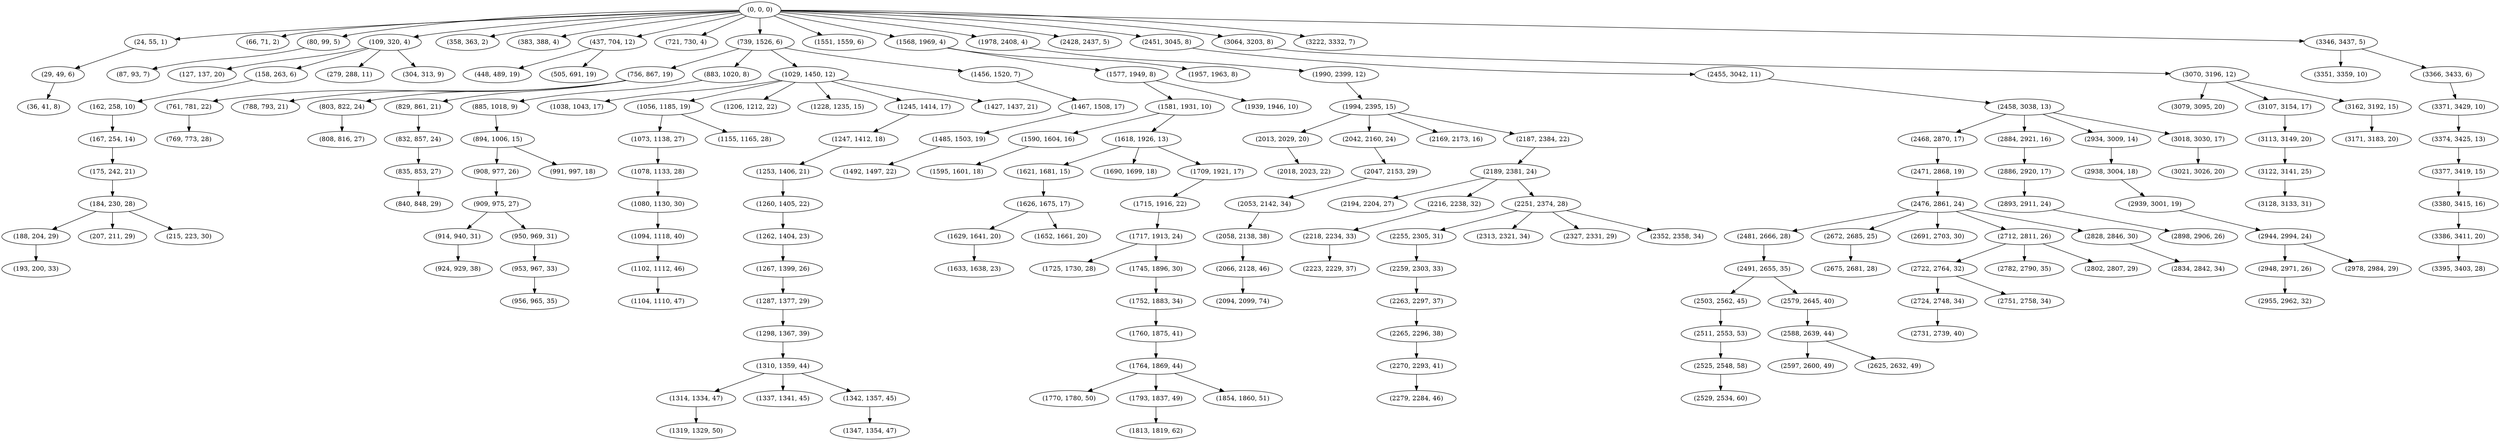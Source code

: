 digraph tree {
    "(0, 0, 0)";
    "(24, 55, 1)";
    "(29, 49, 6)";
    "(36, 41, 8)";
    "(66, 71, 2)";
    "(80, 99, 5)";
    "(87, 93, 7)";
    "(109, 320, 4)";
    "(127, 137, 20)";
    "(158, 263, 6)";
    "(162, 258, 10)";
    "(167, 254, 14)";
    "(175, 242, 21)";
    "(184, 230, 28)";
    "(188, 204, 29)";
    "(193, 200, 33)";
    "(207, 211, 29)";
    "(215, 223, 30)";
    "(279, 288, 11)";
    "(304, 313, 9)";
    "(358, 363, 2)";
    "(383, 388, 4)";
    "(437, 704, 12)";
    "(448, 489, 19)";
    "(505, 691, 19)";
    "(721, 730, 4)";
    "(739, 1526, 6)";
    "(756, 867, 19)";
    "(761, 781, 22)";
    "(769, 773, 28)";
    "(788, 793, 21)";
    "(803, 822, 24)";
    "(808, 816, 27)";
    "(829, 861, 21)";
    "(832, 857, 24)";
    "(835, 853, 27)";
    "(840, 848, 29)";
    "(883, 1020, 8)";
    "(885, 1018, 9)";
    "(894, 1006, 15)";
    "(908, 977, 26)";
    "(909, 975, 27)";
    "(914, 940, 31)";
    "(924, 929, 38)";
    "(950, 969, 31)";
    "(953, 967, 33)";
    "(956, 965, 35)";
    "(991, 997, 18)";
    "(1029, 1450, 12)";
    "(1038, 1043, 17)";
    "(1056, 1185, 19)";
    "(1073, 1138, 27)";
    "(1078, 1133, 28)";
    "(1080, 1130, 30)";
    "(1094, 1118, 40)";
    "(1102, 1112, 46)";
    "(1104, 1110, 47)";
    "(1155, 1165, 28)";
    "(1206, 1212, 22)";
    "(1228, 1235, 15)";
    "(1245, 1414, 17)";
    "(1247, 1412, 18)";
    "(1253, 1406, 21)";
    "(1260, 1405, 22)";
    "(1262, 1404, 23)";
    "(1267, 1399, 26)";
    "(1287, 1377, 29)";
    "(1298, 1367, 39)";
    "(1310, 1359, 44)";
    "(1314, 1334, 47)";
    "(1319, 1329, 50)";
    "(1337, 1341, 45)";
    "(1342, 1357, 45)";
    "(1347, 1354, 47)";
    "(1427, 1437, 21)";
    "(1456, 1520, 7)";
    "(1467, 1508, 17)";
    "(1485, 1503, 19)";
    "(1492, 1497, 22)";
    "(1551, 1559, 6)";
    "(1568, 1969, 4)";
    "(1577, 1949, 8)";
    "(1581, 1931, 10)";
    "(1590, 1604, 16)";
    "(1595, 1601, 18)";
    "(1618, 1926, 13)";
    "(1621, 1681, 15)";
    "(1626, 1675, 17)";
    "(1629, 1641, 20)";
    "(1633, 1638, 23)";
    "(1652, 1661, 20)";
    "(1690, 1699, 18)";
    "(1709, 1921, 17)";
    "(1715, 1916, 22)";
    "(1717, 1913, 24)";
    "(1725, 1730, 28)";
    "(1745, 1896, 30)";
    "(1752, 1883, 34)";
    "(1760, 1875, 41)";
    "(1764, 1869, 44)";
    "(1770, 1780, 50)";
    "(1793, 1837, 49)";
    "(1813, 1819, 62)";
    "(1854, 1860, 51)";
    "(1939, 1946, 10)";
    "(1957, 1963, 8)";
    "(1978, 2408, 4)";
    "(1990, 2399, 12)";
    "(1994, 2395, 15)";
    "(2013, 2029, 20)";
    "(2018, 2023, 22)";
    "(2042, 2160, 24)";
    "(2047, 2153, 29)";
    "(2053, 2142, 34)";
    "(2058, 2138, 38)";
    "(2066, 2128, 46)";
    "(2094, 2099, 74)";
    "(2169, 2173, 16)";
    "(2187, 2384, 22)";
    "(2189, 2381, 24)";
    "(2194, 2204, 27)";
    "(2216, 2238, 32)";
    "(2218, 2234, 33)";
    "(2223, 2229, 37)";
    "(2251, 2374, 28)";
    "(2255, 2305, 31)";
    "(2259, 2303, 33)";
    "(2263, 2297, 37)";
    "(2265, 2296, 38)";
    "(2270, 2293, 41)";
    "(2279, 2284, 46)";
    "(2313, 2321, 34)";
    "(2327, 2331, 29)";
    "(2352, 2358, 34)";
    "(2428, 2437, 5)";
    "(2451, 3045, 8)";
    "(2455, 3042, 11)";
    "(2458, 3038, 13)";
    "(2468, 2870, 17)";
    "(2471, 2868, 19)";
    "(2476, 2861, 24)";
    "(2481, 2666, 28)";
    "(2491, 2655, 35)";
    "(2503, 2562, 45)";
    "(2511, 2553, 53)";
    "(2525, 2548, 58)";
    "(2529, 2534, 60)";
    "(2579, 2645, 40)";
    "(2588, 2639, 44)";
    "(2597, 2600, 49)";
    "(2625, 2632, 49)";
    "(2672, 2685, 25)";
    "(2675, 2681, 28)";
    "(2691, 2703, 30)";
    "(2712, 2811, 26)";
    "(2722, 2764, 32)";
    "(2724, 2748, 34)";
    "(2731, 2739, 40)";
    "(2751, 2758, 34)";
    "(2782, 2790, 35)";
    "(2802, 2807, 29)";
    "(2828, 2846, 30)";
    "(2834, 2842, 34)";
    "(2884, 2921, 16)";
    "(2886, 2920, 17)";
    "(2893, 2911, 24)";
    "(2898, 2906, 26)";
    "(2934, 3009, 14)";
    "(2938, 3004, 18)";
    "(2939, 3001, 19)";
    "(2944, 2994, 24)";
    "(2948, 2971, 26)";
    "(2955, 2962, 32)";
    "(2978, 2984, 29)";
    "(3018, 3030, 17)";
    "(3021, 3026, 20)";
    "(3064, 3203, 8)";
    "(3070, 3196, 12)";
    "(3079, 3095, 20)";
    "(3107, 3154, 17)";
    "(3113, 3149, 20)";
    "(3122, 3141, 25)";
    "(3128, 3133, 31)";
    "(3162, 3192, 15)";
    "(3171, 3183, 20)";
    "(3222, 3332, 7)";
    "(3346, 3437, 5)";
    "(3351, 3359, 10)";
    "(3366, 3433, 6)";
    "(3371, 3429, 10)";
    "(3374, 3425, 13)";
    "(3377, 3419, 15)";
    "(3380, 3415, 16)";
    "(3386, 3411, 20)";
    "(3395, 3403, 28)";
    "(0, 0, 0)" -> "(24, 55, 1)";
    "(0, 0, 0)" -> "(66, 71, 2)";
    "(0, 0, 0)" -> "(80, 99, 5)";
    "(0, 0, 0)" -> "(109, 320, 4)";
    "(0, 0, 0)" -> "(358, 363, 2)";
    "(0, 0, 0)" -> "(383, 388, 4)";
    "(0, 0, 0)" -> "(437, 704, 12)";
    "(0, 0, 0)" -> "(721, 730, 4)";
    "(0, 0, 0)" -> "(739, 1526, 6)";
    "(0, 0, 0)" -> "(1551, 1559, 6)";
    "(0, 0, 0)" -> "(1568, 1969, 4)";
    "(0, 0, 0)" -> "(1978, 2408, 4)";
    "(0, 0, 0)" -> "(2428, 2437, 5)";
    "(0, 0, 0)" -> "(2451, 3045, 8)";
    "(0, 0, 0)" -> "(3064, 3203, 8)";
    "(0, 0, 0)" -> "(3222, 3332, 7)";
    "(0, 0, 0)" -> "(3346, 3437, 5)";
    "(24, 55, 1)" -> "(29, 49, 6)";
    "(29, 49, 6)" -> "(36, 41, 8)";
    "(80, 99, 5)" -> "(87, 93, 7)";
    "(109, 320, 4)" -> "(127, 137, 20)";
    "(109, 320, 4)" -> "(158, 263, 6)";
    "(109, 320, 4)" -> "(279, 288, 11)";
    "(109, 320, 4)" -> "(304, 313, 9)";
    "(158, 263, 6)" -> "(162, 258, 10)";
    "(162, 258, 10)" -> "(167, 254, 14)";
    "(167, 254, 14)" -> "(175, 242, 21)";
    "(175, 242, 21)" -> "(184, 230, 28)";
    "(184, 230, 28)" -> "(188, 204, 29)";
    "(184, 230, 28)" -> "(207, 211, 29)";
    "(184, 230, 28)" -> "(215, 223, 30)";
    "(188, 204, 29)" -> "(193, 200, 33)";
    "(437, 704, 12)" -> "(448, 489, 19)";
    "(437, 704, 12)" -> "(505, 691, 19)";
    "(739, 1526, 6)" -> "(756, 867, 19)";
    "(739, 1526, 6)" -> "(883, 1020, 8)";
    "(739, 1526, 6)" -> "(1029, 1450, 12)";
    "(739, 1526, 6)" -> "(1456, 1520, 7)";
    "(756, 867, 19)" -> "(761, 781, 22)";
    "(756, 867, 19)" -> "(788, 793, 21)";
    "(756, 867, 19)" -> "(803, 822, 24)";
    "(756, 867, 19)" -> "(829, 861, 21)";
    "(761, 781, 22)" -> "(769, 773, 28)";
    "(803, 822, 24)" -> "(808, 816, 27)";
    "(829, 861, 21)" -> "(832, 857, 24)";
    "(832, 857, 24)" -> "(835, 853, 27)";
    "(835, 853, 27)" -> "(840, 848, 29)";
    "(883, 1020, 8)" -> "(885, 1018, 9)";
    "(885, 1018, 9)" -> "(894, 1006, 15)";
    "(894, 1006, 15)" -> "(908, 977, 26)";
    "(894, 1006, 15)" -> "(991, 997, 18)";
    "(908, 977, 26)" -> "(909, 975, 27)";
    "(909, 975, 27)" -> "(914, 940, 31)";
    "(909, 975, 27)" -> "(950, 969, 31)";
    "(914, 940, 31)" -> "(924, 929, 38)";
    "(950, 969, 31)" -> "(953, 967, 33)";
    "(953, 967, 33)" -> "(956, 965, 35)";
    "(1029, 1450, 12)" -> "(1038, 1043, 17)";
    "(1029, 1450, 12)" -> "(1056, 1185, 19)";
    "(1029, 1450, 12)" -> "(1206, 1212, 22)";
    "(1029, 1450, 12)" -> "(1228, 1235, 15)";
    "(1029, 1450, 12)" -> "(1245, 1414, 17)";
    "(1029, 1450, 12)" -> "(1427, 1437, 21)";
    "(1056, 1185, 19)" -> "(1073, 1138, 27)";
    "(1056, 1185, 19)" -> "(1155, 1165, 28)";
    "(1073, 1138, 27)" -> "(1078, 1133, 28)";
    "(1078, 1133, 28)" -> "(1080, 1130, 30)";
    "(1080, 1130, 30)" -> "(1094, 1118, 40)";
    "(1094, 1118, 40)" -> "(1102, 1112, 46)";
    "(1102, 1112, 46)" -> "(1104, 1110, 47)";
    "(1245, 1414, 17)" -> "(1247, 1412, 18)";
    "(1247, 1412, 18)" -> "(1253, 1406, 21)";
    "(1253, 1406, 21)" -> "(1260, 1405, 22)";
    "(1260, 1405, 22)" -> "(1262, 1404, 23)";
    "(1262, 1404, 23)" -> "(1267, 1399, 26)";
    "(1267, 1399, 26)" -> "(1287, 1377, 29)";
    "(1287, 1377, 29)" -> "(1298, 1367, 39)";
    "(1298, 1367, 39)" -> "(1310, 1359, 44)";
    "(1310, 1359, 44)" -> "(1314, 1334, 47)";
    "(1310, 1359, 44)" -> "(1337, 1341, 45)";
    "(1310, 1359, 44)" -> "(1342, 1357, 45)";
    "(1314, 1334, 47)" -> "(1319, 1329, 50)";
    "(1342, 1357, 45)" -> "(1347, 1354, 47)";
    "(1456, 1520, 7)" -> "(1467, 1508, 17)";
    "(1467, 1508, 17)" -> "(1485, 1503, 19)";
    "(1485, 1503, 19)" -> "(1492, 1497, 22)";
    "(1568, 1969, 4)" -> "(1577, 1949, 8)";
    "(1568, 1969, 4)" -> "(1957, 1963, 8)";
    "(1577, 1949, 8)" -> "(1581, 1931, 10)";
    "(1577, 1949, 8)" -> "(1939, 1946, 10)";
    "(1581, 1931, 10)" -> "(1590, 1604, 16)";
    "(1581, 1931, 10)" -> "(1618, 1926, 13)";
    "(1590, 1604, 16)" -> "(1595, 1601, 18)";
    "(1618, 1926, 13)" -> "(1621, 1681, 15)";
    "(1618, 1926, 13)" -> "(1690, 1699, 18)";
    "(1618, 1926, 13)" -> "(1709, 1921, 17)";
    "(1621, 1681, 15)" -> "(1626, 1675, 17)";
    "(1626, 1675, 17)" -> "(1629, 1641, 20)";
    "(1626, 1675, 17)" -> "(1652, 1661, 20)";
    "(1629, 1641, 20)" -> "(1633, 1638, 23)";
    "(1709, 1921, 17)" -> "(1715, 1916, 22)";
    "(1715, 1916, 22)" -> "(1717, 1913, 24)";
    "(1717, 1913, 24)" -> "(1725, 1730, 28)";
    "(1717, 1913, 24)" -> "(1745, 1896, 30)";
    "(1745, 1896, 30)" -> "(1752, 1883, 34)";
    "(1752, 1883, 34)" -> "(1760, 1875, 41)";
    "(1760, 1875, 41)" -> "(1764, 1869, 44)";
    "(1764, 1869, 44)" -> "(1770, 1780, 50)";
    "(1764, 1869, 44)" -> "(1793, 1837, 49)";
    "(1764, 1869, 44)" -> "(1854, 1860, 51)";
    "(1793, 1837, 49)" -> "(1813, 1819, 62)";
    "(1978, 2408, 4)" -> "(1990, 2399, 12)";
    "(1990, 2399, 12)" -> "(1994, 2395, 15)";
    "(1994, 2395, 15)" -> "(2013, 2029, 20)";
    "(1994, 2395, 15)" -> "(2042, 2160, 24)";
    "(1994, 2395, 15)" -> "(2169, 2173, 16)";
    "(1994, 2395, 15)" -> "(2187, 2384, 22)";
    "(2013, 2029, 20)" -> "(2018, 2023, 22)";
    "(2042, 2160, 24)" -> "(2047, 2153, 29)";
    "(2047, 2153, 29)" -> "(2053, 2142, 34)";
    "(2053, 2142, 34)" -> "(2058, 2138, 38)";
    "(2058, 2138, 38)" -> "(2066, 2128, 46)";
    "(2066, 2128, 46)" -> "(2094, 2099, 74)";
    "(2187, 2384, 22)" -> "(2189, 2381, 24)";
    "(2189, 2381, 24)" -> "(2194, 2204, 27)";
    "(2189, 2381, 24)" -> "(2216, 2238, 32)";
    "(2189, 2381, 24)" -> "(2251, 2374, 28)";
    "(2216, 2238, 32)" -> "(2218, 2234, 33)";
    "(2218, 2234, 33)" -> "(2223, 2229, 37)";
    "(2251, 2374, 28)" -> "(2255, 2305, 31)";
    "(2251, 2374, 28)" -> "(2313, 2321, 34)";
    "(2251, 2374, 28)" -> "(2327, 2331, 29)";
    "(2251, 2374, 28)" -> "(2352, 2358, 34)";
    "(2255, 2305, 31)" -> "(2259, 2303, 33)";
    "(2259, 2303, 33)" -> "(2263, 2297, 37)";
    "(2263, 2297, 37)" -> "(2265, 2296, 38)";
    "(2265, 2296, 38)" -> "(2270, 2293, 41)";
    "(2270, 2293, 41)" -> "(2279, 2284, 46)";
    "(2451, 3045, 8)" -> "(2455, 3042, 11)";
    "(2455, 3042, 11)" -> "(2458, 3038, 13)";
    "(2458, 3038, 13)" -> "(2468, 2870, 17)";
    "(2458, 3038, 13)" -> "(2884, 2921, 16)";
    "(2458, 3038, 13)" -> "(2934, 3009, 14)";
    "(2458, 3038, 13)" -> "(3018, 3030, 17)";
    "(2468, 2870, 17)" -> "(2471, 2868, 19)";
    "(2471, 2868, 19)" -> "(2476, 2861, 24)";
    "(2476, 2861, 24)" -> "(2481, 2666, 28)";
    "(2476, 2861, 24)" -> "(2672, 2685, 25)";
    "(2476, 2861, 24)" -> "(2691, 2703, 30)";
    "(2476, 2861, 24)" -> "(2712, 2811, 26)";
    "(2476, 2861, 24)" -> "(2828, 2846, 30)";
    "(2481, 2666, 28)" -> "(2491, 2655, 35)";
    "(2491, 2655, 35)" -> "(2503, 2562, 45)";
    "(2491, 2655, 35)" -> "(2579, 2645, 40)";
    "(2503, 2562, 45)" -> "(2511, 2553, 53)";
    "(2511, 2553, 53)" -> "(2525, 2548, 58)";
    "(2525, 2548, 58)" -> "(2529, 2534, 60)";
    "(2579, 2645, 40)" -> "(2588, 2639, 44)";
    "(2588, 2639, 44)" -> "(2597, 2600, 49)";
    "(2588, 2639, 44)" -> "(2625, 2632, 49)";
    "(2672, 2685, 25)" -> "(2675, 2681, 28)";
    "(2712, 2811, 26)" -> "(2722, 2764, 32)";
    "(2712, 2811, 26)" -> "(2782, 2790, 35)";
    "(2712, 2811, 26)" -> "(2802, 2807, 29)";
    "(2722, 2764, 32)" -> "(2724, 2748, 34)";
    "(2722, 2764, 32)" -> "(2751, 2758, 34)";
    "(2724, 2748, 34)" -> "(2731, 2739, 40)";
    "(2828, 2846, 30)" -> "(2834, 2842, 34)";
    "(2884, 2921, 16)" -> "(2886, 2920, 17)";
    "(2886, 2920, 17)" -> "(2893, 2911, 24)";
    "(2893, 2911, 24)" -> "(2898, 2906, 26)";
    "(2934, 3009, 14)" -> "(2938, 3004, 18)";
    "(2938, 3004, 18)" -> "(2939, 3001, 19)";
    "(2939, 3001, 19)" -> "(2944, 2994, 24)";
    "(2944, 2994, 24)" -> "(2948, 2971, 26)";
    "(2944, 2994, 24)" -> "(2978, 2984, 29)";
    "(2948, 2971, 26)" -> "(2955, 2962, 32)";
    "(3018, 3030, 17)" -> "(3021, 3026, 20)";
    "(3064, 3203, 8)" -> "(3070, 3196, 12)";
    "(3070, 3196, 12)" -> "(3079, 3095, 20)";
    "(3070, 3196, 12)" -> "(3107, 3154, 17)";
    "(3070, 3196, 12)" -> "(3162, 3192, 15)";
    "(3107, 3154, 17)" -> "(3113, 3149, 20)";
    "(3113, 3149, 20)" -> "(3122, 3141, 25)";
    "(3122, 3141, 25)" -> "(3128, 3133, 31)";
    "(3162, 3192, 15)" -> "(3171, 3183, 20)";
    "(3346, 3437, 5)" -> "(3351, 3359, 10)";
    "(3346, 3437, 5)" -> "(3366, 3433, 6)";
    "(3366, 3433, 6)" -> "(3371, 3429, 10)";
    "(3371, 3429, 10)" -> "(3374, 3425, 13)";
    "(3374, 3425, 13)" -> "(3377, 3419, 15)";
    "(3377, 3419, 15)" -> "(3380, 3415, 16)";
    "(3380, 3415, 16)" -> "(3386, 3411, 20)";
    "(3386, 3411, 20)" -> "(3395, 3403, 28)";
}
